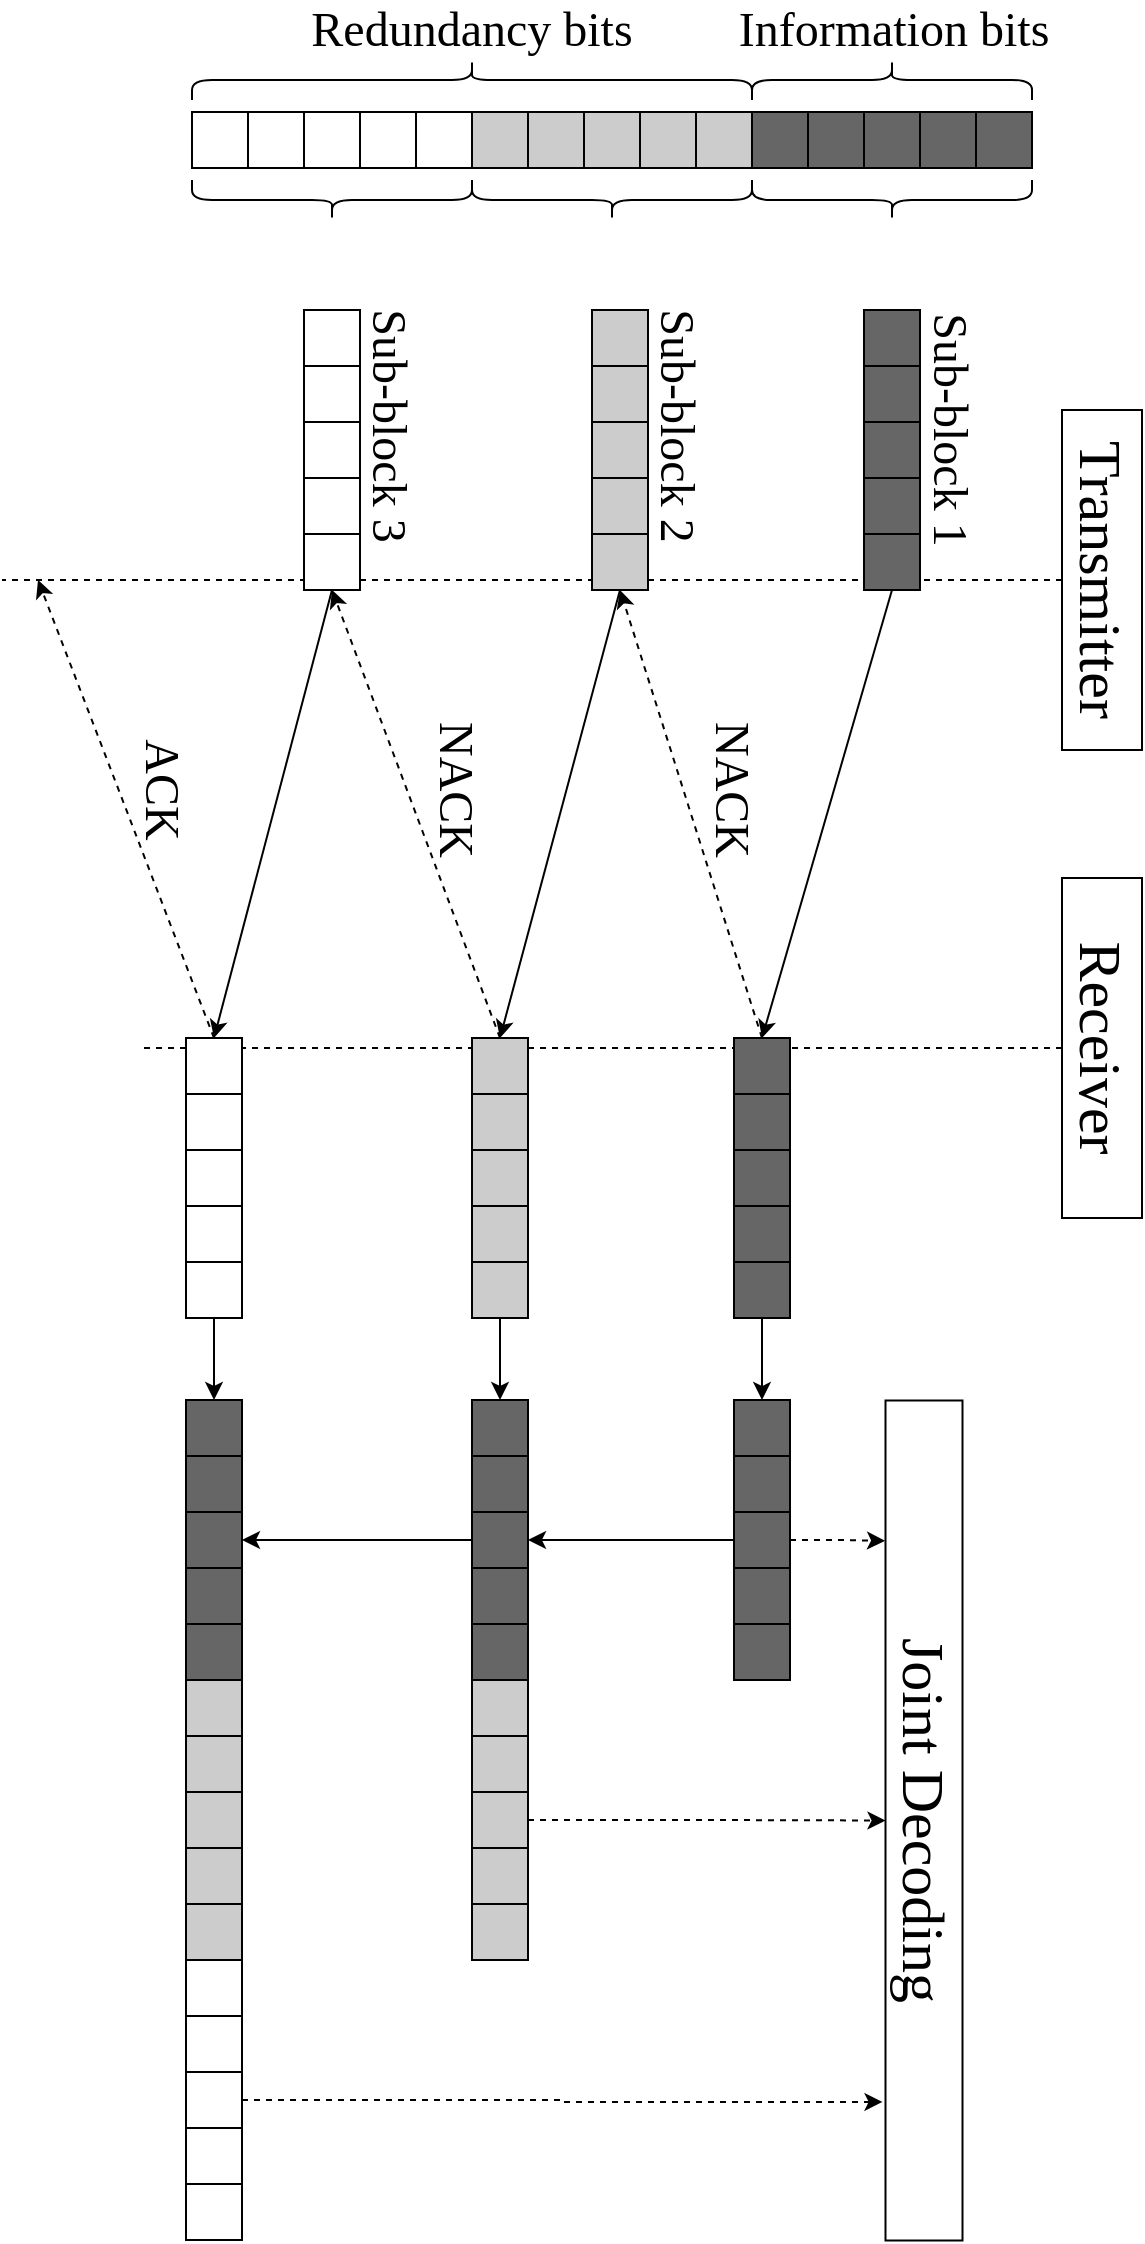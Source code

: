 <mxfile version="24.7.5">
  <diagram name="第 1 页" id="ECGQn0BFaTDFKbABgOI8">
    <mxGraphModel dx="1380" dy="906" grid="1" gridSize="10" guides="1" tooltips="1" connect="1" arrows="1" fold="1" page="1" pageScale="1" pageWidth="827" pageHeight="1169" math="0" shadow="0">
      <root>
        <mxCell id="0" />
        <mxCell id="1" parent="0" />
        <mxCell id="Mq5LxSjTSHYZFpmlBw6V-153" value="" style="group;rotation=90;" vertex="1" connectable="0" parent="1">
          <mxGeometry x="-160" y="300" width="1119.75" height="570" as="geometry" />
        </mxCell>
        <mxCell id="_Ax3SJe7UOr891yu-cr8-8" value="" style="group;fillStyle=zigzag-line;fillColor=default;container=0;rotation=90;" parent="Mq5LxSjTSHYZFpmlBw6V-153" vertex="1" connectable="0">
          <mxGeometry x="571" y="-95" width="28" height="140" as="geometry" />
        </mxCell>
        <mxCell id="_Ax3SJe7UOr891yu-cr8-27" value="" style="endArrow=classic;html=1;rounded=0;exitX=1;exitY=0.5;exitDx=0;exitDy=0;entryX=0;entryY=0.5;entryDx=0;entryDy=0;" parent="Mq5LxSjTSHYZFpmlBw6V-153" source="_Ax3SJe7UOr891yu-cr8-131" target="_Ax3SJe7UOr891yu-cr8-153" edge="1">
          <mxGeometry width="50" height="50" relative="1" as="geometry">
            <mxPoint x="720" y="30" as="sourcePoint" />
            <mxPoint x="680" y="247" as="targetPoint" />
          </mxGeometry>
        </mxCell>
        <mxCell id="_Ax3SJe7UOr891yu-cr8-32" value="&lt;font style=&quot;font-size: 30px;&quot; face=&quot;Times New Roman&quot;&gt;Transmitter&lt;/font&gt;" style="shape=umlLifeline;perimeter=lifelinePerimeter;whiteSpace=wrap;html=1;container=1;dropTarget=0;collapsible=0;recursiveResize=0;outlineConnect=0;portConstraint=eastwest;newEdgeStyle={&quot;curved&quot;:0,&quot;rounded&quot;:0};rotation=90;" parent="Mq5LxSjTSHYZFpmlBw6V-153" vertex="1">
          <mxGeometry x="475" y="-270" width="170" height="570" as="geometry" />
        </mxCell>
        <mxCell id="_Ax3SJe7UOr891yu-cr8-41" value="&lt;font style=&quot;font-size: 30px;&quot; face=&quot;Times New Roman&quot;&gt;Receiver&lt;/font&gt;" style="shape=umlLifeline;whiteSpace=wrap;html=1;container=1;dropTarget=0;collapsible=0;recursiveResize=0;outlineConnect=0;portConstraint=eastwest;newEdgeStyle={&quot;curved&quot;:0,&quot;rounded&quot;:0};points=[[0,0,0,0,5],[0,1,0,0,-5],[1,0,0,0,5],[1,1,0,0,-5]];perimeter=rectanglePerimeter;targetShapes=umlLifeline;participant=label;rotation=90;" parent="Mq5LxSjTSHYZFpmlBw6V-153" vertex="1">
          <mxGeometry x="510" y="-1" width="170" height="500" as="geometry" />
        </mxCell>
        <mxCell id="_Ax3SJe7UOr891yu-cr8-43" value="&lt;font style=&quot;font-size: 24px;&quot; face=&quot;Times New Roman&quot;&gt;Sub-block 1&lt;/font&gt;" style="text;html=1;align=center;verticalAlign=middle;whiteSpace=wrap;rounded=0;rotation=90;" parent="Mq5LxSjTSHYZFpmlBw6V-153" vertex="1">
          <mxGeometry x="679" y="-75" width="140" height="30" as="geometry" />
        </mxCell>
        <mxCell id="_Ax3SJe7UOr891yu-cr8-47" value="" style="group;rotation=90;" parent="Mq5LxSjTSHYZFpmlBw6V-153" vertex="1" connectable="0">
          <mxGeometry x="514" y="-64" width="140" height="28" as="geometry" />
        </mxCell>
        <mxCell id="_Ax3SJe7UOr891yu-cr8-9" value="" style="whiteSpace=wrap;html=1;aspect=fixed;fillStyle=cross-hatch;fillColor=#000000;rotation=90;" parent="_Ax3SJe7UOr891yu-cr8-47" vertex="1">
          <mxGeometry x="56" y="-56" width="28" height="28" as="geometry" />
        </mxCell>
        <mxCell id="_Ax3SJe7UOr891yu-cr8-10" value="" style="whiteSpace=wrap;html=1;aspect=fixed;fillStyle=cross-hatch;fillColor=#000000;rotation=90;" parent="_Ax3SJe7UOr891yu-cr8-47" vertex="1">
          <mxGeometry x="56" y="-28" width="28" height="28" as="geometry" />
        </mxCell>
        <mxCell id="_Ax3SJe7UOr891yu-cr8-11" value="" style="whiteSpace=wrap;html=1;aspect=fixed;fillStyle=cross-hatch;fillColor=#000000;rotation=90;" parent="_Ax3SJe7UOr891yu-cr8-47" vertex="1">
          <mxGeometry x="56" width="28" height="28" as="geometry" />
        </mxCell>
        <mxCell id="_Ax3SJe7UOr891yu-cr8-12" value="" style="whiteSpace=wrap;html=1;aspect=fixed;fillStyle=cross-hatch;fillColor=#000000;rotation=90;" parent="_Ax3SJe7UOr891yu-cr8-47" vertex="1">
          <mxGeometry x="56" y="28" width="28" height="28" as="geometry" />
        </mxCell>
        <mxCell id="_Ax3SJe7UOr891yu-cr8-13" value="" style="whiteSpace=wrap;html=1;aspect=fixed;fillColor=#000000;fillStyle=cross-hatch;rotation=90;" parent="_Ax3SJe7UOr891yu-cr8-47" vertex="1">
          <mxGeometry x="56" y="56" width="28" height="28" as="geometry" />
        </mxCell>
        <mxCell id="_Ax3SJe7UOr891yu-cr8-132" value="" style="group;rotation=90;fillColor=#B3B3B3;" parent="_Ax3SJe7UOr891yu-cr8-47" vertex="1" connectable="0">
          <mxGeometry width="140" height="28" as="geometry" />
        </mxCell>
        <mxCell id="_Ax3SJe7UOr891yu-cr8-133" value="" style="group;fillColor=#CCCCCC;rotation=0;" parent="_Ax3SJe7UOr891yu-cr8-132" vertex="1" connectable="0">
          <mxGeometry x="56" y="-56" width="28" height="140" as="geometry" />
        </mxCell>
        <mxCell id="_Ax3SJe7UOr891yu-cr8-134" value="" style="whiteSpace=wrap;html=1;aspect=fixed;fillStyle=cross-hatch;fillColor=none;rotation=90;" parent="_Ax3SJe7UOr891yu-cr8-133" vertex="1">
          <mxGeometry width="28" height="28" as="geometry" />
        </mxCell>
        <mxCell id="_Ax3SJe7UOr891yu-cr8-135" value="" style="whiteSpace=wrap;html=1;aspect=fixed;fillStyle=cross-hatch;fillColor=none;rotation=90;" parent="_Ax3SJe7UOr891yu-cr8-133" vertex="1">
          <mxGeometry y="28" width="28" height="28" as="geometry" />
        </mxCell>
        <mxCell id="_Ax3SJe7UOr891yu-cr8-136" value="" style="whiteSpace=wrap;html=1;aspect=fixed;fillStyle=cross-hatch;fillColor=none;rotation=90;" parent="_Ax3SJe7UOr891yu-cr8-133" vertex="1">
          <mxGeometry y="56" width="28" height="28" as="geometry" />
        </mxCell>
        <mxCell id="_Ax3SJe7UOr891yu-cr8-137" value="" style="whiteSpace=wrap;html=1;aspect=fixed;fillStyle=cross-hatch;fillColor=none;rotation=90;" parent="_Ax3SJe7UOr891yu-cr8-133" vertex="1">
          <mxGeometry y="84" width="28" height="28" as="geometry" />
        </mxCell>
        <mxCell id="_Ax3SJe7UOr891yu-cr8-138" value="" style="whiteSpace=wrap;html=1;aspect=fixed;fillColor=none;fillStyle=cross-hatch;rotation=90;" parent="_Ax3SJe7UOr891yu-cr8-133" vertex="1">
          <mxGeometry y="112" width="28" height="28" as="geometry" />
        </mxCell>
        <mxCell id="_Ax3SJe7UOr891yu-cr8-53" value="" style="group;rotation=90;" parent="Mq5LxSjTSHYZFpmlBw6V-153" vertex="1" connectable="0">
          <mxGeometry x="650" y="-64" width="140" height="28" as="geometry" />
        </mxCell>
        <mxCell id="_Ax3SJe7UOr891yu-cr8-54" value="" style="whiteSpace=wrap;html=1;aspect=fixed;fillStyle=hatch;fillColor=#000000;rotation=90;" parent="_Ax3SJe7UOr891yu-cr8-53" vertex="1">
          <mxGeometry x="56" y="-56" width="28" height="28" as="geometry" />
        </mxCell>
        <mxCell id="_Ax3SJe7UOr891yu-cr8-55" value="" style="whiteSpace=wrap;html=1;aspect=fixed;fillStyle=hatch;fillColor=#000000;rotation=90;" parent="_Ax3SJe7UOr891yu-cr8-53" vertex="1">
          <mxGeometry x="56" y="-28" width="28" height="28" as="geometry" />
        </mxCell>
        <mxCell id="_Ax3SJe7UOr891yu-cr8-56" value="" style="whiteSpace=wrap;html=1;aspect=fixed;fillStyle=hatch;fillColor=#000000;rotation=90;" parent="_Ax3SJe7UOr891yu-cr8-53" vertex="1">
          <mxGeometry x="56" width="28" height="28" as="geometry" />
        </mxCell>
        <mxCell id="_Ax3SJe7UOr891yu-cr8-57" value="" style="whiteSpace=wrap;html=1;aspect=fixed;fillStyle=hatch;fillColor=#000000;rotation=90;" parent="_Ax3SJe7UOr891yu-cr8-53" vertex="1">
          <mxGeometry x="56" y="28" width="28" height="28" as="geometry" />
        </mxCell>
        <mxCell id="_Ax3SJe7UOr891yu-cr8-58" value="" style="whiteSpace=wrap;html=1;aspect=fixed;fillColor=#000000;fillStyle=hatch;rotation=90;" parent="_Ax3SJe7UOr891yu-cr8-53" vertex="1">
          <mxGeometry x="56" y="56" width="28" height="28" as="geometry" />
        </mxCell>
        <mxCell id="_Ax3SJe7UOr891yu-cr8-126" value="" style="group;rotation=90;fillColor=#666666;" parent="_Ax3SJe7UOr891yu-cr8-53" vertex="1" connectable="0">
          <mxGeometry width="140" height="28" as="geometry" />
        </mxCell>
        <mxCell id="_Ax3SJe7UOr891yu-cr8-127" value="" style="whiteSpace=wrap;html=1;aspect=fixed;fillStyle=hatch;fillColor=none;rotation=90;autosize=0;treeFolding=0;fixDash=0;" parent="_Ax3SJe7UOr891yu-cr8-126" vertex="1">
          <mxGeometry x="56" y="-56" width="28" height="28" as="geometry" />
        </mxCell>
        <mxCell id="_Ax3SJe7UOr891yu-cr8-128" value="" style="whiteSpace=wrap;html=1;aspect=fixed;fillStyle=hatch;fillColor=none;rotation=90;" parent="_Ax3SJe7UOr891yu-cr8-126" vertex="1">
          <mxGeometry x="56" y="-28" width="28" height="28" as="geometry" />
        </mxCell>
        <mxCell id="_Ax3SJe7UOr891yu-cr8-129" value="" style="whiteSpace=wrap;html=1;aspect=fixed;fillStyle=hatch;fillColor=none;rotation=90;" parent="_Ax3SJe7UOr891yu-cr8-126" vertex="1">
          <mxGeometry x="56" width="28" height="28" as="geometry" />
        </mxCell>
        <mxCell id="_Ax3SJe7UOr891yu-cr8-130" value="" style="whiteSpace=wrap;html=1;aspect=fixed;fillStyle=hatch;fillColor=none;rotation=90;" parent="_Ax3SJe7UOr891yu-cr8-126" vertex="1">
          <mxGeometry x="56" y="28" width="28" height="28" as="geometry" />
        </mxCell>
        <mxCell id="_Ax3SJe7UOr891yu-cr8-131" value="" style="whiteSpace=wrap;html=1;aspect=fixed;fillColor=none;fillStyle=hatch;rotation=90;" parent="_Ax3SJe7UOr891yu-cr8-126" vertex="1">
          <mxGeometry x="56" y="56" width="28" height="28" as="geometry" />
        </mxCell>
        <mxCell id="_Ax3SJe7UOr891yu-cr8-59" value="" style="group;rotation=90;" parent="Mq5LxSjTSHYZFpmlBw6V-153" vertex="1" connectable="0">
          <mxGeometry x="585" y="300" width="140" height="28" as="geometry" />
        </mxCell>
        <mxCell id="_Ax3SJe7UOr891yu-cr8-60" value="" style="whiteSpace=wrap;html=1;aspect=fixed;fillStyle=hatch;fillColor=#000000;rounded=0;shadow=0;glass=0;rotation=90;" parent="_Ax3SJe7UOr891yu-cr8-59" vertex="1">
          <mxGeometry x="56" y="-56" width="28" height="28" as="geometry" />
        </mxCell>
        <mxCell id="_Ax3SJe7UOr891yu-cr8-61" value="" style="whiteSpace=wrap;html=1;aspect=fixed;fillStyle=hatch;fillColor=#000000;rotation=90;" parent="_Ax3SJe7UOr891yu-cr8-59" vertex="1">
          <mxGeometry x="56" y="-28" width="28" height="28" as="geometry" />
        </mxCell>
        <mxCell id="_Ax3SJe7UOr891yu-cr8-62" value="" style="whiteSpace=wrap;html=1;aspect=fixed;fillStyle=hatch;fillColor=#000000;rotation=90;" parent="_Ax3SJe7UOr891yu-cr8-59" vertex="1">
          <mxGeometry x="56" width="28" height="28" as="geometry" />
        </mxCell>
        <mxCell id="_Ax3SJe7UOr891yu-cr8-63" value="" style="whiteSpace=wrap;html=1;aspect=fixed;fillStyle=hatch;fillColor=#000000;rotation=90;" parent="_Ax3SJe7UOr891yu-cr8-59" vertex="1">
          <mxGeometry x="56" y="28" width="28" height="28" as="geometry" />
        </mxCell>
        <mxCell id="_Ax3SJe7UOr891yu-cr8-64" value="" style="whiteSpace=wrap;html=1;aspect=fixed;fillColor=#000000;fillStyle=hatch;rotation=90;" parent="_Ax3SJe7UOr891yu-cr8-59" vertex="1">
          <mxGeometry x="56" y="56" width="28" height="28" as="geometry" />
        </mxCell>
        <mxCell id="_Ax3SJe7UOr891yu-cr8-146" value="" style="group;rotation=90;" parent="_Ax3SJe7UOr891yu-cr8-59" vertex="1" connectable="0">
          <mxGeometry width="140" height="28" as="geometry" />
        </mxCell>
        <mxCell id="_Ax3SJe7UOr891yu-cr8-147" value="" style="whiteSpace=wrap;html=1;aspect=fixed;fillStyle=hatch;fillColor=#000000;rotation=90;" parent="_Ax3SJe7UOr891yu-cr8-146" vertex="1">
          <mxGeometry x="56" y="-56" width="28" height="28" as="geometry" />
        </mxCell>
        <mxCell id="_Ax3SJe7UOr891yu-cr8-148" value="" style="whiteSpace=wrap;html=1;aspect=fixed;fillStyle=hatch;fillColor=#000000;rotation=90;" parent="_Ax3SJe7UOr891yu-cr8-146" vertex="1">
          <mxGeometry x="56" y="-28" width="28" height="28" as="geometry" />
        </mxCell>
        <mxCell id="_Ax3SJe7UOr891yu-cr8-149" value="" style="whiteSpace=wrap;html=1;aspect=fixed;fillStyle=hatch;fillColor=#000000;rotation=90;" parent="_Ax3SJe7UOr891yu-cr8-146" vertex="1">
          <mxGeometry x="56" width="28" height="28" as="geometry" />
        </mxCell>
        <mxCell id="_Ax3SJe7UOr891yu-cr8-150" value="" style="whiteSpace=wrap;html=1;aspect=fixed;fillStyle=hatch;fillColor=#000000;rotation=90;" parent="_Ax3SJe7UOr891yu-cr8-146" vertex="1">
          <mxGeometry x="56" y="28" width="28" height="28" as="geometry" />
        </mxCell>
        <mxCell id="_Ax3SJe7UOr891yu-cr8-151" value="" style="whiteSpace=wrap;html=1;aspect=fixed;fillColor=#000000;fillStyle=hatch;rotation=90;" parent="_Ax3SJe7UOr891yu-cr8-146" vertex="1">
          <mxGeometry x="56" y="56" width="28" height="28" as="geometry" />
        </mxCell>
        <mxCell id="_Ax3SJe7UOr891yu-cr8-152" value="" style="group;rotation=90;fillColor=#666666;" parent="_Ax3SJe7UOr891yu-cr8-146" vertex="1" connectable="0">
          <mxGeometry width="140" height="28" as="geometry" />
        </mxCell>
        <mxCell id="_Ax3SJe7UOr891yu-cr8-153" value="" style="whiteSpace=wrap;html=1;aspect=fixed;fillStyle=hatch;fillColor=none;rotation=90;autosize=0;treeFolding=0;fixDash=0;" parent="_Ax3SJe7UOr891yu-cr8-152" vertex="1">
          <mxGeometry x="56" y="-56" width="28" height="28" as="geometry" />
        </mxCell>
        <mxCell id="_Ax3SJe7UOr891yu-cr8-154" value="" style="whiteSpace=wrap;html=1;aspect=fixed;fillStyle=hatch;fillColor=none;rotation=90;" parent="_Ax3SJe7UOr891yu-cr8-152" vertex="1">
          <mxGeometry x="56" y="-28" width="28" height="28" as="geometry" />
        </mxCell>
        <mxCell id="_Ax3SJe7UOr891yu-cr8-155" value="" style="whiteSpace=wrap;html=1;aspect=fixed;fillStyle=hatch;fillColor=none;rotation=90;" parent="_Ax3SJe7UOr891yu-cr8-152" vertex="1">
          <mxGeometry x="56" width="28" height="28" as="geometry" />
        </mxCell>
        <mxCell id="_Ax3SJe7UOr891yu-cr8-156" value="" style="whiteSpace=wrap;html=1;aspect=fixed;fillStyle=hatch;fillColor=none;rotation=90;" parent="_Ax3SJe7UOr891yu-cr8-152" vertex="1">
          <mxGeometry x="56" y="28" width="28" height="28" as="geometry" />
        </mxCell>
        <mxCell id="_Ax3SJe7UOr891yu-cr8-157" value="" style="whiteSpace=wrap;html=1;aspect=fixed;fillColor=none;fillStyle=hatch;rotation=90;" parent="_Ax3SJe7UOr891yu-cr8-152" vertex="1">
          <mxGeometry x="56" y="56" width="28" height="28" as="geometry" />
        </mxCell>
        <mxCell id="_Ax3SJe7UOr891yu-cr8-65" value="" style="group;rotation=90;" parent="Mq5LxSjTSHYZFpmlBw6V-153" vertex="1" connectable="0">
          <mxGeometry x="454" y="621" width="140" height="28" as="geometry" />
        </mxCell>
        <mxCell id="_Ax3SJe7UOr891yu-cr8-66" value="" style="whiteSpace=wrap;html=1;aspect=fixed;fillStyle=cross-hatch;fillColor=#000000;rotation=90;" parent="_Ax3SJe7UOr891yu-cr8-65" vertex="1">
          <mxGeometry x="56" y="-56" width="28" height="28" as="geometry" />
        </mxCell>
        <mxCell id="_Ax3SJe7UOr891yu-cr8-67" value="" style="whiteSpace=wrap;html=1;aspect=fixed;fillStyle=cross-hatch;fillColor=#000000;rotation=90;" parent="_Ax3SJe7UOr891yu-cr8-65" vertex="1">
          <mxGeometry x="56" y="-28" width="28" height="28" as="geometry" />
        </mxCell>
        <mxCell id="_Ax3SJe7UOr891yu-cr8-68" value="" style="whiteSpace=wrap;html=1;aspect=fixed;fillStyle=cross-hatch;fillColor=#000000;rotation=90;" parent="_Ax3SJe7UOr891yu-cr8-65" vertex="1">
          <mxGeometry x="56" width="28" height="28" as="geometry" />
        </mxCell>
        <mxCell id="_Ax3SJe7UOr891yu-cr8-69" value="" style="whiteSpace=wrap;html=1;aspect=fixed;fillStyle=cross-hatch;fillColor=#000000;rotation=90;" parent="_Ax3SJe7UOr891yu-cr8-65" vertex="1">
          <mxGeometry x="56" y="28" width="28" height="28" as="geometry" />
        </mxCell>
        <mxCell id="_Ax3SJe7UOr891yu-cr8-70" value="" style="whiteSpace=wrap;html=1;aspect=fixed;fillColor=#000000;fillStyle=cross-hatch;rotation=90;" parent="_Ax3SJe7UOr891yu-cr8-65" vertex="1">
          <mxGeometry x="56" y="56" width="28" height="28" as="geometry" />
        </mxCell>
        <mxCell id="_Ax3SJe7UOr891yu-cr8-158" value="" style="group;rotation=90;" parent="_Ax3SJe7UOr891yu-cr8-65" vertex="1" connectable="0">
          <mxGeometry width="140" height="28" as="geometry" />
        </mxCell>
        <mxCell id="_Ax3SJe7UOr891yu-cr8-159" value="" style="whiteSpace=wrap;html=1;aspect=fixed;fillStyle=cross-hatch;fillColor=#000000;rotation=90;" parent="_Ax3SJe7UOr891yu-cr8-158" vertex="1">
          <mxGeometry x="56" y="-56" width="28" height="28" as="geometry" />
        </mxCell>
        <mxCell id="_Ax3SJe7UOr891yu-cr8-160" value="" style="whiteSpace=wrap;html=1;aspect=fixed;fillStyle=cross-hatch;fillColor=#000000;rotation=90;" parent="_Ax3SJe7UOr891yu-cr8-158" vertex="1">
          <mxGeometry x="56" y="-28" width="28" height="28" as="geometry" />
        </mxCell>
        <mxCell id="_Ax3SJe7UOr891yu-cr8-161" value="" style="whiteSpace=wrap;html=1;aspect=fixed;fillStyle=cross-hatch;fillColor=#000000;rotation=90;" parent="_Ax3SJe7UOr891yu-cr8-158" vertex="1">
          <mxGeometry x="56" width="28" height="28" as="geometry" />
        </mxCell>
        <mxCell id="_Ax3SJe7UOr891yu-cr8-162" value="" style="whiteSpace=wrap;html=1;aspect=fixed;fillStyle=cross-hatch;fillColor=#000000;rotation=90;" parent="_Ax3SJe7UOr891yu-cr8-158" vertex="1">
          <mxGeometry x="56" y="28" width="28" height="28" as="geometry" />
        </mxCell>
        <mxCell id="_Ax3SJe7UOr891yu-cr8-163" value="" style="whiteSpace=wrap;html=1;aspect=fixed;fillColor=#000000;fillStyle=cross-hatch;rotation=90;" parent="_Ax3SJe7UOr891yu-cr8-158" vertex="1">
          <mxGeometry x="56" y="56" width="28" height="28" as="geometry" />
        </mxCell>
        <mxCell id="_Ax3SJe7UOr891yu-cr8-164" value="" style="group;rotation=90;fillColor=#B3B3B3;" parent="_Ax3SJe7UOr891yu-cr8-158" vertex="1" connectable="0">
          <mxGeometry width="140" height="28" as="geometry" />
        </mxCell>
        <mxCell id="_Ax3SJe7UOr891yu-cr8-165" value="" style="group;fillColor=#CCCCCC;rotation=0;" parent="_Ax3SJe7UOr891yu-cr8-164" vertex="1" connectable="0">
          <mxGeometry x="56" y="-56" width="28" height="140" as="geometry" />
        </mxCell>
        <mxCell id="_Ax3SJe7UOr891yu-cr8-166" value="" style="whiteSpace=wrap;html=1;aspect=fixed;fillStyle=cross-hatch;fillColor=none;rotation=90;" parent="_Ax3SJe7UOr891yu-cr8-165" vertex="1">
          <mxGeometry width="28" height="28" as="geometry" />
        </mxCell>
        <mxCell id="_Ax3SJe7UOr891yu-cr8-167" value="" style="whiteSpace=wrap;html=1;aspect=fixed;fillStyle=cross-hatch;fillColor=none;rotation=90;" parent="_Ax3SJe7UOr891yu-cr8-165" vertex="1">
          <mxGeometry y="28" width="28" height="28" as="geometry" />
        </mxCell>
        <mxCell id="_Ax3SJe7UOr891yu-cr8-168" value="" style="whiteSpace=wrap;html=1;aspect=fixed;fillStyle=cross-hatch;fillColor=none;rotation=90;" parent="_Ax3SJe7UOr891yu-cr8-165" vertex="1">
          <mxGeometry y="56" width="28" height="28" as="geometry" />
        </mxCell>
        <mxCell id="_Ax3SJe7UOr891yu-cr8-169" value="" style="whiteSpace=wrap;html=1;aspect=fixed;fillStyle=cross-hatch;fillColor=none;rotation=90;" parent="_Ax3SJe7UOr891yu-cr8-165" vertex="1">
          <mxGeometry y="84" width="28" height="28" as="geometry" />
        </mxCell>
        <mxCell id="_Ax3SJe7UOr891yu-cr8-170" value="" style="whiteSpace=wrap;html=1;aspect=fixed;fillColor=none;fillStyle=cross-hatch;rotation=90;" parent="_Ax3SJe7UOr891yu-cr8-165" vertex="1">
          <mxGeometry y="112" width="28" height="28" as="geometry" />
        </mxCell>
        <mxCell id="_Ax3SJe7UOr891yu-cr8-73" value="&lt;font style=&quot;font-size: 24px;&quot; face=&quot;Times New Roman&quot;&gt;Sub-block 2&lt;/font&gt;" style="text;html=1;align=center;verticalAlign=middle;whiteSpace=wrap;rounded=0;rotation=90;" parent="Mq5LxSjTSHYZFpmlBw6V-153" vertex="1">
          <mxGeometry x="540" y="-77" width="145" height="30" as="geometry" />
        </mxCell>
        <mxCell id="_Ax3SJe7UOr891yu-cr8-75" value="" style="endArrow=classic;html=1;rounded=0;entryX=0;entryY=0.5;entryDx=0;entryDy=0;exitX=1;exitY=0.5;exitDx=0;exitDy=0;" parent="Mq5LxSjTSHYZFpmlBw6V-153" source="_Ax3SJe7UOr891yu-cr8-138" edge="1">
          <mxGeometry width="50" height="50" relative="1" as="geometry">
            <mxPoint x="560" y="-81" as="sourcePoint" />
            <mxPoint x="524" y="244" as="targetPoint" />
          </mxGeometry>
        </mxCell>
        <mxCell id="_Ax3SJe7UOr891yu-cr8-85" value="&lt;font style=&quot;font-size: 24px;&quot; face=&quot;Times New Roman&quot;&gt;NACK&lt;/font&gt;" style="text;html=1;align=center;verticalAlign=middle;whiteSpace=wrap;rounded=0;rotation=90;" parent="Mq5LxSjTSHYZFpmlBw6V-153" vertex="1">
          <mxGeometry x="600" y="105" width="80" height="30" as="geometry" />
        </mxCell>
        <mxCell id="_Ax3SJe7UOr891yu-cr8-91" value="&lt;font style=&quot;font-size: 24px;&quot; face=&quot;Times New Roman&quot;&gt;ACK&lt;/font&gt;" style="text;html=1;align=center;verticalAlign=middle;whiteSpace=wrap;rounded=0;rotation=90;" parent="Mq5LxSjTSHYZFpmlBw6V-153" vertex="1">
          <mxGeometry x="315" y="105" width="80" height="30" as="geometry" />
        </mxCell>
        <mxCell id="_Ax3SJe7UOr891yu-cr8-114" value="" style="shape=curlyBracket;whiteSpace=wrap;html=1;rounded=1;flipH=1;labelPosition=right;verticalLabelPosition=middle;align=left;verticalAlign=middle;rotation=90;" parent="Mq5LxSjTSHYZFpmlBw6V-153" vertex="1">
          <mxGeometry x="710" y="-245" width="20" height="140" as="geometry" />
        </mxCell>
        <mxCell id="_Ax3SJe7UOr891yu-cr8-116" value="" style="shape=curlyBracket;whiteSpace=wrap;html=1;rounded=1;flipH=1;labelPosition=right;verticalLabelPosition=middle;align=left;verticalAlign=middle;rotation=90;" parent="Mq5LxSjTSHYZFpmlBw6V-153" vertex="1">
          <mxGeometry x="570" y="-245" width="20" height="140" as="geometry" />
        </mxCell>
        <mxCell id="_Ax3SJe7UOr891yu-cr8-118" value="" style="shape=curlyBracket;whiteSpace=wrap;html=1;rounded=1;flipH=1;labelPosition=right;verticalLabelPosition=middle;align=left;verticalAlign=middle;rotation=90;" parent="Mq5LxSjTSHYZFpmlBw6V-153" vertex="1">
          <mxGeometry x="430" y="-245" width="20" height="140" as="geometry" />
        </mxCell>
        <mxCell id="_Ax3SJe7UOr891yu-cr8-121" value="&lt;font style=&quot;font-size: 24px;&quot; face=&quot;Times New Roman&quot;&gt;Redundancy bits&lt;/font&gt;" style="text;html=1;align=center;verticalAlign=middle;whiteSpace=wrap;rounded=0;rotation=0;" parent="Mq5LxSjTSHYZFpmlBw6V-153" vertex="1">
          <mxGeometry x="415" y="-275" width="190" height="30" as="geometry" />
        </mxCell>
        <mxCell id="_Ax3SJe7UOr891yu-cr8-122" value="&lt;font style=&quot;font-size: 24px;&quot; face=&quot;Times New Roman&quot;&gt;Sub-block 3&lt;/font&gt;" style="text;html=1;align=center;verticalAlign=middle;whiteSpace=wrap;rounded=0;rotation=90;" parent="Mq5LxSjTSHYZFpmlBw6V-153" vertex="1">
          <mxGeometry x="396" y="-77" width="145" height="30" as="geometry" />
        </mxCell>
        <mxCell id="_Ax3SJe7UOr891yu-cr8-95" value="" style="group;rotation=180;fillColor=#666666;" parent="Mq5LxSjTSHYZFpmlBw6V-153" vertex="1" connectable="0">
          <mxGeometry x="650" y="-219" width="140" height="28" as="geometry" />
        </mxCell>
        <mxCell id="_Ax3SJe7UOr891yu-cr8-96" value="" style="whiteSpace=wrap;html=1;aspect=fixed;fillStyle=hatch;fillColor=none;rotation=180;autosize=0;treeFolding=0;fixDash=0;" parent="_Ax3SJe7UOr891yu-cr8-95" vertex="1">
          <mxGeometry x="112" width="28" height="28" as="geometry" />
        </mxCell>
        <mxCell id="_Ax3SJe7UOr891yu-cr8-97" value="" style="whiteSpace=wrap;html=1;aspect=fixed;fillStyle=hatch;fillColor=none;rotation=180;" parent="_Ax3SJe7UOr891yu-cr8-95" vertex="1">
          <mxGeometry x="84" width="28" height="28" as="geometry" />
        </mxCell>
        <mxCell id="_Ax3SJe7UOr891yu-cr8-98" value="" style="whiteSpace=wrap;html=1;aspect=fixed;fillStyle=hatch;fillColor=none;rotation=180;" parent="_Ax3SJe7UOr891yu-cr8-95" vertex="1">
          <mxGeometry x="56" width="28" height="28" as="geometry" />
        </mxCell>
        <mxCell id="_Ax3SJe7UOr891yu-cr8-99" value="" style="whiteSpace=wrap;html=1;aspect=fixed;fillStyle=hatch;fillColor=none;rotation=180;" parent="_Ax3SJe7UOr891yu-cr8-95" vertex="1">
          <mxGeometry x="28" width="28" height="28" as="geometry" />
        </mxCell>
        <mxCell id="_Ax3SJe7UOr891yu-cr8-100" value="" style="whiteSpace=wrap;html=1;aspect=fixed;fillColor=none;fillStyle=hatch;rotation=180;" parent="_Ax3SJe7UOr891yu-cr8-95" vertex="1">
          <mxGeometry width="28" height="28" as="geometry" />
        </mxCell>
        <mxCell id="_Ax3SJe7UOr891yu-cr8-101" value="" style="group;rotation=180;fillColor=#B3B3B3;" parent="Mq5LxSjTSHYZFpmlBw6V-153" vertex="1" connectable="0">
          <mxGeometry x="510" y="-219" width="140" height="28" as="geometry" />
        </mxCell>
        <mxCell id="_Ax3SJe7UOr891yu-cr8-125" value="" style="group;fillColor=#CCCCCC;rotation=90;" parent="_Ax3SJe7UOr891yu-cr8-101" vertex="1" connectable="0">
          <mxGeometry x="56" y="-56" width="28" height="140" as="geometry" />
        </mxCell>
        <mxCell id="_Ax3SJe7UOr891yu-cr8-102" value="" style="whiteSpace=wrap;html=1;aspect=fixed;fillStyle=cross-hatch;fillColor=none;rotation=180;" parent="_Ax3SJe7UOr891yu-cr8-125" vertex="1">
          <mxGeometry x="56" y="56" width="28" height="28" as="geometry" />
        </mxCell>
        <mxCell id="_Ax3SJe7UOr891yu-cr8-103" value="" style="whiteSpace=wrap;html=1;aspect=fixed;fillStyle=cross-hatch;fillColor=none;rotation=180;" parent="_Ax3SJe7UOr891yu-cr8-125" vertex="1">
          <mxGeometry x="28" y="56" width="28" height="28" as="geometry" />
        </mxCell>
        <mxCell id="_Ax3SJe7UOr891yu-cr8-104" value="" style="whiteSpace=wrap;html=1;aspect=fixed;fillStyle=cross-hatch;fillColor=none;rotation=180;" parent="_Ax3SJe7UOr891yu-cr8-125" vertex="1">
          <mxGeometry y="56" width="28" height="28" as="geometry" />
        </mxCell>
        <mxCell id="_Ax3SJe7UOr891yu-cr8-105" value="" style="whiteSpace=wrap;html=1;aspect=fixed;fillStyle=cross-hatch;fillColor=none;rotation=180;" parent="_Ax3SJe7UOr891yu-cr8-125" vertex="1">
          <mxGeometry x="-28" y="56" width="28" height="28" as="geometry" />
        </mxCell>
        <mxCell id="_Ax3SJe7UOr891yu-cr8-106" value="" style="whiteSpace=wrap;html=1;aspect=fixed;fillColor=none;fillStyle=cross-hatch;rotation=180;" parent="_Ax3SJe7UOr891yu-cr8-125" vertex="1">
          <mxGeometry x="-56" y="56" width="28" height="28" as="geometry" />
        </mxCell>
        <mxCell id="_Ax3SJe7UOr891yu-cr8-107" value="" style="group;rotation=180;" parent="Mq5LxSjTSHYZFpmlBw6V-153" vertex="1" connectable="0">
          <mxGeometry x="370" y="-219" width="140" height="28" as="geometry" />
        </mxCell>
        <mxCell id="_Ax3SJe7UOr891yu-cr8-108" value="" style="whiteSpace=wrap;html=1;aspect=fixed;fillStyle=dashed;fillColor=none;rotation=180;" parent="_Ax3SJe7UOr891yu-cr8-107" vertex="1">
          <mxGeometry x="112" width="28" height="28" as="geometry" />
        </mxCell>
        <mxCell id="_Ax3SJe7UOr891yu-cr8-109" value="" style="whiteSpace=wrap;html=1;aspect=fixed;fillStyle=dashed;fillColor=none;rotation=180;" parent="_Ax3SJe7UOr891yu-cr8-107" vertex="1">
          <mxGeometry x="84" width="28" height="28" as="geometry" />
        </mxCell>
        <mxCell id="_Ax3SJe7UOr891yu-cr8-110" value="" style="whiteSpace=wrap;html=1;aspect=fixed;fillStyle=dashed;fillColor=none;rotation=180;" parent="_Ax3SJe7UOr891yu-cr8-107" vertex="1">
          <mxGeometry x="56" width="28" height="28" as="geometry" />
        </mxCell>
        <mxCell id="_Ax3SJe7UOr891yu-cr8-111" value="" style="whiteSpace=wrap;html=1;aspect=fixed;fillStyle=dashed;fillColor=none;rotation=180;" parent="_Ax3SJe7UOr891yu-cr8-107" vertex="1">
          <mxGeometry x="28" width="28" height="28" as="geometry" />
        </mxCell>
        <mxCell id="_Ax3SJe7UOr891yu-cr8-112" value="" style="whiteSpace=wrap;html=1;aspect=fixed;fillColor=none;fillStyle=dashed;rotation=180;" parent="_Ax3SJe7UOr891yu-cr8-107" vertex="1">
          <mxGeometry width="28" height="28" as="geometry" />
        </mxCell>
        <mxCell id="_Ax3SJe7UOr891yu-cr8-139" value="" style="group;rotation=90;fillColor=default;" parent="Mq5LxSjTSHYZFpmlBw6V-153" vertex="1" connectable="0">
          <mxGeometry x="370" y="-64" width="140" height="28" as="geometry" />
        </mxCell>
        <mxCell id="_Ax3SJe7UOr891yu-cr8-140" value="" style="whiteSpace=wrap;html=1;aspect=fixed;fillStyle=dashed;fillColor=none;rotation=90;" parent="_Ax3SJe7UOr891yu-cr8-139" vertex="1">
          <mxGeometry x="56" y="-56" width="28" height="28" as="geometry" />
        </mxCell>
        <mxCell id="_Ax3SJe7UOr891yu-cr8-141" value="" style="whiteSpace=wrap;html=1;aspect=fixed;fillStyle=dashed;fillColor=none;rotation=90;" parent="_Ax3SJe7UOr891yu-cr8-139" vertex="1">
          <mxGeometry x="56" y="-28" width="28" height="28" as="geometry" />
        </mxCell>
        <mxCell id="_Ax3SJe7UOr891yu-cr8-142" value="" style="whiteSpace=wrap;html=1;aspect=fixed;fillStyle=dashed;fillColor=default;rotation=90;" parent="_Ax3SJe7UOr891yu-cr8-139" vertex="1">
          <mxGeometry x="56" width="28" height="28" as="geometry" />
        </mxCell>
        <mxCell id="_Ax3SJe7UOr891yu-cr8-143" value="" style="whiteSpace=wrap;html=1;aspect=fixed;fillStyle=dashed;fillColor=none;rotation=90;" parent="_Ax3SJe7UOr891yu-cr8-139" vertex="1">
          <mxGeometry x="56" y="28" width="28" height="28" as="geometry" />
        </mxCell>
        <mxCell id="_Ax3SJe7UOr891yu-cr8-144" value="" style="whiteSpace=wrap;html=1;aspect=fixed;fillColor=none;fillStyle=dashed;rotation=90;" parent="_Ax3SJe7UOr891yu-cr8-139" vertex="1">
          <mxGeometry x="56" y="56" width="28" height="28" as="geometry" />
        </mxCell>
        <mxCell id="Mq5LxSjTSHYZFpmlBw6V-2" style="rounded=0;orthogonalLoop=1;jettySize=auto;html=1;exitX=0;exitY=0.5;exitDx=0;exitDy=0;entryX=1;entryY=0.5;entryDx=0;entryDy=0;dashed=1;" edge="1" parent="Mq5LxSjTSHYZFpmlBw6V-153" source="_Ax3SJe7UOr891yu-cr8-153" target="_Ax3SJe7UOr891yu-cr8-138">
          <mxGeometry relative="1" as="geometry" />
        </mxCell>
        <mxCell id="Mq5LxSjTSHYZFpmlBw6V-4" value="" style="shape=curlyBracket;whiteSpace=wrap;html=1;rounded=1;flipH=1;labelPosition=right;verticalLabelPosition=middle;align=left;verticalAlign=middle;rotation=-90;" vertex="1" parent="Mq5LxSjTSHYZFpmlBw6V-153">
          <mxGeometry x="500" y="-375" width="20" height="280" as="geometry" />
        </mxCell>
        <mxCell id="Mq5LxSjTSHYZFpmlBw6V-6" value="" style="shape=curlyBracket;whiteSpace=wrap;html=1;rounded=1;flipH=1;labelPosition=right;verticalLabelPosition=middle;align=left;verticalAlign=middle;rotation=-90;" vertex="1" parent="Mq5LxSjTSHYZFpmlBw6V-153">
          <mxGeometry x="710" y="-305" width="20" height="140" as="geometry" />
        </mxCell>
        <mxCell id="Mq5LxSjTSHYZFpmlBw6V-8" value="&lt;font style=&quot;font-size: 24px;&quot; face=&quot;Times New Roman&quot;&gt;Information bits&lt;/font&gt;" style="text;html=1;align=center;verticalAlign=middle;whiteSpace=wrap;rounded=0;rotation=0;" vertex="1" parent="Mq5LxSjTSHYZFpmlBw6V-153">
          <mxGeometry x="626" y="-275" width="190" height="30" as="geometry" />
        </mxCell>
        <mxCell id="Mq5LxSjTSHYZFpmlBw6V-9" style="rounded=0;orthogonalLoop=1;jettySize=auto;html=1;exitX=0;exitY=0.5;exitDx=0;exitDy=0;entryX=1;entryY=0.5;entryDx=0;entryDy=0;dashed=1;" edge="1" parent="Mq5LxSjTSHYZFpmlBw6V-153" target="_Ax3SJe7UOr891yu-cr8-144">
          <mxGeometry relative="1" as="geometry">
            <mxPoint x="524" y="244" as="sourcePoint" />
          </mxGeometry>
        </mxCell>
        <mxCell id="Mq5LxSjTSHYZFpmlBw6V-10" value="" style="group;fillColor=#000000;fillStyle=hatch;rotation=90;" vertex="1" connectable="0" parent="Mq5LxSjTSHYZFpmlBw6V-153">
          <mxGeometry x="311" y="481" width="140" height="28" as="geometry" />
        </mxCell>
        <mxCell id="Mq5LxSjTSHYZFpmlBw6V-11" value="" style="whiteSpace=wrap;html=1;aspect=fixed;fillStyle=hatch;fillColor=none;rotation=90;" vertex="1" parent="Mq5LxSjTSHYZFpmlBw6V-10">
          <mxGeometry x="56" y="-56" width="28" height="28" as="geometry" />
        </mxCell>
        <mxCell id="Mq5LxSjTSHYZFpmlBw6V-12" value="" style="whiteSpace=wrap;html=1;aspect=fixed;fillStyle=hatch;fillColor=none;rotation=90;" vertex="1" parent="Mq5LxSjTSHYZFpmlBw6V-10">
          <mxGeometry x="56" y="-28" width="28" height="28" as="geometry" />
        </mxCell>
        <mxCell id="Mq5LxSjTSHYZFpmlBw6V-13" value="" style="whiteSpace=wrap;html=1;aspect=fixed;fillStyle=hatch;fillColor=none;rotation=90;" vertex="1" parent="Mq5LxSjTSHYZFpmlBw6V-10">
          <mxGeometry x="56" width="28" height="28" as="geometry" />
        </mxCell>
        <mxCell id="Mq5LxSjTSHYZFpmlBw6V-14" value="" style="whiteSpace=wrap;html=1;aspect=fixed;fillStyle=hatch;fillColor=none;rotation=90;" vertex="1" parent="Mq5LxSjTSHYZFpmlBw6V-10">
          <mxGeometry x="56" y="28" width="28" height="28" as="geometry" />
        </mxCell>
        <mxCell id="Mq5LxSjTSHYZFpmlBw6V-15" value="" style="whiteSpace=wrap;html=1;aspect=fixed;fillColor=none;fillStyle=hatch;rotation=90;" vertex="1" parent="Mq5LxSjTSHYZFpmlBw6V-10">
          <mxGeometry x="56" y="56" width="28" height="28" as="geometry" />
        </mxCell>
        <mxCell id="Mq5LxSjTSHYZFpmlBw6V-16" value="" style="group;rotation=90;" vertex="1" connectable="0" parent="Mq5LxSjTSHYZFpmlBw6V-10">
          <mxGeometry width="140" height="28" as="geometry" />
        </mxCell>
        <mxCell id="Mq5LxSjTSHYZFpmlBw6V-17" value="" style="whiteSpace=wrap;html=1;aspect=fixed;fillStyle=hatch;fillColor=#000000;rounded=0;shadow=0;glass=0;rotation=90;" vertex="1" parent="Mq5LxSjTSHYZFpmlBw6V-16">
          <mxGeometry x="56" y="-56" width="28" height="28" as="geometry" />
        </mxCell>
        <mxCell id="Mq5LxSjTSHYZFpmlBw6V-18" value="" style="whiteSpace=wrap;html=1;aspect=fixed;fillStyle=hatch;fillColor=#000000;rotation=90;" vertex="1" parent="Mq5LxSjTSHYZFpmlBw6V-16">
          <mxGeometry x="56" y="-28" width="28" height="28" as="geometry" />
        </mxCell>
        <mxCell id="Mq5LxSjTSHYZFpmlBw6V-19" value="" style="whiteSpace=wrap;html=1;aspect=fixed;fillStyle=hatch;fillColor=#000000;rotation=90;" vertex="1" parent="Mq5LxSjTSHYZFpmlBw6V-16">
          <mxGeometry x="56" width="28" height="28" as="geometry" />
        </mxCell>
        <mxCell id="Mq5LxSjTSHYZFpmlBw6V-20" value="" style="whiteSpace=wrap;html=1;aspect=fixed;fillStyle=hatch;fillColor=#000000;rotation=90;" vertex="1" parent="Mq5LxSjTSHYZFpmlBw6V-16">
          <mxGeometry x="56" y="28" width="28" height="28" as="geometry" />
        </mxCell>
        <mxCell id="Mq5LxSjTSHYZFpmlBw6V-21" value="" style="whiteSpace=wrap;html=1;aspect=fixed;fillColor=#000000;fillStyle=hatch;rotation=90;" vertex="1" parent="Mq5LxSjTSHYZFpmlBw6V-16">
          <mxGeometry x="56" y="56" width="28" height="28" as="geometry" />
        </mxCell>
        <mxCell id="Mq5LxSjTSHYZFpmlBw6V-22" value="" style="group;rotation=90;" vertex="1" connectable="0" parent="Mq5LxSjTSHYZFpmlBw6V-16">
          <mxGeometry width="140" height="28" as="geometry" />
        </mxCell>
        <mxCell id="Mq5LxSjTSHYZFpmlBw6V-23" value="" style="whiteSpace=wrap;html=1;aspect=fixed;fillStyle=hatch;fillColor=#000000;rotation=90;" vertex="1" parent="Mq5LxSjTSHYZFpmlBw6V-22">
          <mxGeometry x="56" y="-56" width="28" height="28" as="geometry" />
        </mxCell>
        <mxCell id="Mq5LxSjTSHYZFpmlBw6V-24" value="" style="whiteSpace=wrap;html=1;aspect=fixed;fillStyle=hatch;fillColor=#000000;rotation=90;" vertex="1" parent="Mq5LxSjTSHYZFpmlBw6V-22">
          <mxGeometry x="56" y="-28" width="28" height="28" as="geometry" />
        </mxCell>
        <mxCell id="Mq5LxSjTSHYZFpmlBw6V-25" value="" style="whiteSpace=wrap;html=1;aspect=fixed;fillStyle=hatch;fillColor=#000000;rotation=90;" vertex="1" parent="Mq5LxSjTSHYZFpmlBw6V-22">
          <mxGeometry x="56" width="28" height="28" as="geometry" />
        </mxCell>
        <mxCell id="Mq5LxSjTSHYZFpmlBw6V-26" value="" style="whiteSpace=wrap;html=1;aspect=fixed;fillStyle=hatch;fillColor=#000000;rotation=90;" vertex="1" parent="Mq5LxSjTSHYZFpmlBw6V-22">
          <mxGeometry x="56" y="28" width="28" height="28" as="geometry" />
        </mxCell>
        <mxCell id="Mq5LxSjTSHYZFpmlBw6V-27" value="" style="whiteSpace=wrap;html=1;aspect=fixed;fillColor=#000000;fillStyle=hatch;rotation=90;" vertex="1" parent="Mq5LxSjTSHYZFpmlBw6V-22">
          <mxGeometry x="56" y="56" width="28" height="28" as="geometry" />
        </mxCell>
        <mxCell id="Mq5LxSjTSHYZFpmlBw6V-28" value="" style="group;rotation=90;fillColor=#666666;" vertex="1" connectable="0" parent="Mq5LxSjTSHYZFpmlBw6V-22">
          <mxGeometry width="140" height="28" as="geometry" />
        </mxCell>
        <mxCell id="Mq5LxSjTSHYZFpmlBw6V-29" value="" style="whiteSpace=wrap;html=1;aspect=fixed;fillStyle=hatch;fillColor=none;rotation=90;autosize=0;treeFolding=0;fixDash=0;" vertex="1" parent="Mq5LxSjTSHYZFpmlBw6V-28">
          <mxGeometry x="56" y="-56" width="28" height="28" as="geometry" />
        </mxCell>
        <mxCell id="Mq5LxSjTSHYZFpmlBw6V-30" value="" style="whiteSpace=wrap;html=1;aspect=fixed;fillStyle=hatch;fillColor=none;rotation=90;" vertex="1" parent="Mq5LxSjTSHYZFpmlBw6V-28">
          <mxGeometry x="56" y="-28" width="28" height="28" as="geometry" />
        </mxCell>
        <mxCell id="Mq5LxSjTSHYZFpmlBw6V-31" value="" style="whiteSpace=wrap;html=1;aspect=fixed;fillStyle=hatch;fillColor=none;rotation=90;" vertex="1" parent="Mq5LxSjTSHYZFpmlBw6V-28">
          <mxGeometry x="56" width="28" height="28" as="geometry" />
        </mxCell>
        <mxCell id="Mq5LxSjTSHYZFpmlBw6V-32" value="" style="whiteSpace=wrap;html=1;aspect=fixed;fillStyle=hatch;fillColor=none;rotation=90;" vertex="1" parent="Mq5LxSjTSHYZFpmlBw6V-28">
          <mxGeometry x="56" y="28" width="28" height="28" as="geometry" />
        </mxCell>
        <mxCell id="Mq5LxSjTSHYZFpmlBw6V-33" value="" style="whiteSpace=wrap;html=1;aspect=fixed;fillColor=none;fillStyle=hatch;rotation=90;" vertex="1" parent="Mq5LxSjTSHYZFpmlBw6V-28">
          <mxGeometry x="56" y="56" width="28" height="28" as="geometry" />
        </mxCell>
        <mxCell id="Mq5LxSjTSHYZFpmlBw6V-34" value="" style="group;rotation=90;" vertex="1" connectable="0" parent="Mq5LxSjTSHYZFpmlBw6V-153">
          <mxGeometry x="311" y="621" width="140" height="28" as="geometry" />
        </mxCell>
        <mxCell id="Mq5LxSjTSHYZFpmlBw6V-35" value="" style="whiteSpace=wrap;html=1;aspect=fixed;fillStyle=cross-hatch;fillColor=#000000;rotation=90;" vertex="1" parent="Mq5LxSjTSHYZFpmlBw6V-34">
          <mxGeometry x="56" y="-56" width="28" height="28" as="geometry" />
        </mxCell>
        <mxCell id="Mq5LxSjTSHYZFpmlBw6V-36" value="" style="whiteSpace=wrap;html=1;aspect=fixed;fillStyle=cross-hatch;fillColor=#000000;rotation=90;" vertex="1" parent="Mq5LxSjTSHYZFpmlBw6V-34">
          <mxGeometry x="56" y="-28" width="28" height="28" as="geometry" />
        </mxCell>
        <mxCell id="Mq5LxSjTSHYZFpmlBw6V-37" value="" style="whiteSpace=wrap;html=1;aspect=fixed;fillStyle=cross-hatch;fillColor=#000000;rotation=90;" vertex="1" parent="Mq5LxSjTSHYZFpmlBw6V-34">
          <mxGeometry x="56" width="28" height="28" as="geometry" />
        </mxCell>
        <mxCell id="Mq5LxSjTSHYZFpmlBw6V-38" value="" style="whiteSpace=wrap;html=1;aspect=fixed;fillStyle=cross-hatch;fillColor=#000000;rotation=90;" vertex="1" parent="Mq5LxSjTSHYZFpmlBw6V-34">
          <mxGeometry x="56" y="28" width="28" height="28" as="geometry" />
        </mxCell>
        <mxCell id="Mq5LxSjTSHYZFpmlBw6V-39" value="" style="whiteSpace=wrap;html=1;aspect=fixed;fillColor=#000000;fillStyle=cross-hatch;rotation=90;" vertex="1" parent="Mq5LxSjTSHYZFpmlBw6V-34">
          <mxGeometry x="56" y="56" width="28" height="28" as="geometry" />
        </mxCell>
        <mxCell id="Mq5LxSjTSHYZFpmlBw6V-40" value="" style="group;rotation=90;" vertex="1" connectable="0" parent="Mq5LxSjTSHYZFpmlBw6V-34">
          <mxGeometry width="140" height="28" as="geometry" />
        </mxCell>
        <mxCell id="Mq5LxSjTSHYZFpmlBw6V-41" value="" style="whiteSpace=wrap;html=1;aspect=fixed;fillStyle=cross-hatch;fillColor=#000000;rotation=90;" vertex="1" parent="Mq5LxSjTSHYZFpmlBw6V-40">
          <mxGeometry x="56" y="-56" width="28" height="28" as="geometry" />
        </mxCell>
        <mxCell id="Mq5LxSjTSHYZFpmlBw6V-42" value="" style="whiteSpace=wrap;html=1;aspect=fixed;fillStyle=cross-hatch;fillColor=#000000;rotation=90;" vertex="1" parent="Mq5LxSjTSHYZFpmlBw6V-40">
          <mxGeometry x="56" y="-28" width="28" height="28" as="geometry" />
        </mxCell>
        <mxCell id="Mq5LxSjTSHYZFpmlBw6V-43" value="" style="whiteSpace=wrap;html=1;aspect=fixed;fillStyle=cross-hatch;fillColor=#000000;rotation=90;" vertex="1" parent="Mq5LxSjTSHYZFpmlBw6V-40">
          <mxGeometry x="56" width="28" height="28" as="geometry" />
        </mxCell>
        <mxCell id="Mq5LxSjTSHYZFpmlBw6V-44" value="" style="whiteSpace=wrap;html=1;aspect=fixed;fillStyle=cross-hatch;fillColor=#000000;rotation=90;" vertex="1" parent="Mq5LxSjTSHYZFpmlBw6V-40">
          <mxGeometry x="56" y="28" width="28" height="28" as="geometry" />
        </mxCell>
        <mxCell id="Mq5LxSjTSHYZFpmlBw6V-45" value="" style="whiteSpace=wrap;html=1;aspect=fixed;fillColor=#000000;fillStyle=cross-hatch;rotation=90;" vertex="1" parent="Mq5LxSjTSHYZFpmlBw6V-40">
          <mxGeometry x="56" y="56" width="28" height="28" as="geometry" />
        </mxCell>
        <mxCell id="Mq5LxSjTSHYZFpmlBw6V-46" value="" style="group;rotation=90;fillColor=#B3B3B3;" vertex="1" connectable="0" parent="Mq5LxSjTSHYZFpmlBw6V-40">
          <mxGeometry width="140" height="28" as="geometry" />
        </mxCell>
        <mxCell id="Mq5LxSjTSHYZFpmlBw6V-47" value="" style="group;fillColor=#CCCCCC;rotation=0;" vertex="1" connectable="0" parent="Mq5LxSjTSHYZFpmlBw6V-46">
          <mxGeometry x="56" y="-56" width="28" height="140" as="geometry" />
        </mxCell>
        <mxCell id="Mq5LxSjTSHYZFpmlBw6V-48" value="" style="whiteSpace=wrap;html=1;aspect=fixed;fillStyle=cross-hatch;fillColor=none;rotation=90;" vertex="1" parent="Mq5LxSjTSHYZFpmlBw6V-47">
          <mxGeometry width="28" height="28" as="geometry" />
        </mxCell>
        <mxCell id="Mq5LxSjTSHYZFpmlBw6V-49" value="" style="whiteSpace=wrap;html=1;aspect=fixed;fillStyle=cross-hatch;fillColor=none;rotation=90;" vertex="1" parent="Mq5LxSjTSHYZFpmlBw6V-47">
          <mxGeometry y="28" width="28" height="28" as="geometry" />
        </mxCell>
        <mxCell id="Mq5LxSjTSHYZFpmlBw6V-50" value="" style="whiteSpace=wrap;html=1;aspect=fixed;fillStyle=cross-hatch;fillColor=none;rotation=90;" vertex="1" parent="Mq5LxSjTSHYZFpmlBw6V-47">
          <mxGeometry y="56" width="28" height="28" as="geometry" />
        </mxCell>
        <mxCell id="Mq5LxSjTSHYZFpmlBw6V-51" value="" style="whiteSpace=wrap;html=1;aspect=fixed;fillStyle=cross-hatch;fillColor=none;rotation=90;" vertex="1" parent="Mq5LxSjTSHYZFpmlBw6V-47">
          <mxGeometry y="84" width="28" height="28" as="geometry" />
        </mxCell>
        <mxCell id="Mq5LxSjTSHYZFpmlBw6V-52" value="" style="whiteSpace=wrap;html=1;aspect=fixed;fillColor=none;fillStyle=cross-hatch;rotation=90;" vertex="1" parent="Mq5LxSjTSHYZFpmlBw6V-47">
          <mxGeometry y="112" width="28" height="28" as="geometry" />
        </mxCell>
        <mxCell id="Mq5LxSjTSHYZFpmlBw6V-54" value="" style="group;rotation=90;fillColor=default;" vertex="1" connectable="0" parent="Mq5LxSjTSHYZFpmlBw6V-153">
          <mxGeometry x="311" y="761" width="140" height="28" as="geometry" />
        </mxCell>
        <mxCell id="Mq5LxSjTSHYZFpmlBw6V-55" value="" style="whiteSpace=wrap;html=1;aspect=fixed;fillStyle=dashed;fillColor=none;rotation=90;" vertex="1" parent="Mq5LxSjTSHYZFpmlBw6V-54">
          <mxGeometry x="56" y="-56" width="28" height="28" as="geometry" />
        </mxCell>
        <mxCell id="Mq5LxSjTSHYZFpmlBw6V-56" value="" style="whiteSpace=wrap;html=1;aspect=fixed;fillStyle=dashed;fillColor=none;rotation=90;" vertex="1" parent="Mq5LxSjTSHYZFpmlBw6V-54">
          <mxGeometry x="56" y="-28" width="28" height="28" as="geometry" />
        </mxCell>
        <mxCell id="Mq5LxSjTSHYZFpmlBw6V-57" value="" style="whiteSpace=wrap;html=1;aspect=fixed;fillStyle=dashed;fillColor=default;rotation=90;" vertex="1" parent="Mq5LxSjTSHYZFpmlBw6V-54">
          <mxGeometry x="56" width="28" height="28" as="geometry" />
        </mxCell>
        <mxCell id="Mq5LxSjTSHYZFpmlBw6V-58" value="" style="whiteSpace=wrap;html=1;aspect=fixed;fillStyle=dashed;fillColor=none;rotation=90;" vertex="1" parent="Mq5LxSjTSHYZFpmlBw6V-54">
          <mxGeometry x="56" y="28" width="28" height="28" as="geometry" />
        </mxCell>
        <mxCell id="Mq5LxSjTSHYZFpmlBw6V-59" value="" style="whiteSpace=wrap;html=1;aspect=fixed;fillColor=none;fillStyle=dashed;rotation=90;" vertex="1" parent="Mq5LxSjTSHYZFpmlBw6V-54">
          <mxGeometry x="56" y="56" width="28" height="28" as="geometry" />
        </mxCell>
        <mxCell id="Mq5LxSjTSHYZFpmlBw6V-62" value="" style="group;fillColor=#000000;fillStyle=hatch;rotation=90;" vertex="1" connectable="0" parent="Mq5LxSjTSHYZFpmlBw6V-153">
          <mxGeometry x="454" y="481" width="140" height="28" as="geometry" />
        </mxCell>
        <mxCell id="Mq5LxSjTSHYZFpmlBw6V-63" value="" style="whiteSpace=wrap;html=1;aspect=fixed;fillStyle=hatch;fillColor=none;rotation=90;" vertex="1" parent="Mq5LxSjTSHYZFpmlBw6V-62">
          <mxGeometry x="56" y="-56" width="28" height="28" as="geometry" />
        </mxCell>
        <mxCell id="Mq5LxSjTSHYZFpmlBw6V-64" value="" style="whiteSpace=wrap;html=1;aspect=fixed;fillStyle=hatch;fillColor=none;rotation=90;" vertex="1" parent="Mq5LxSjTSHYZFpmlBw6V-62">
          <mxGeometry x="56" y="-28" width="28" height="28" as="geometry" />
        </mxCell>
        <mxCell id="Mq5LxSjTSHYZFpmlBw6V-65" value="" style="whiteSpace=wrap;html=1;aspect=fixed;fillStyle=hatch;fillColor=none;rotation=90;" vertex="1" parent="Mq5LxSjTSHYZFpmlBw6V-62">
          <mxGeometry x="56" width="28" height="28" as="geometry" />
        </mxCell>
        <mxCell id="Mq5LxSjTSHYZFpmlBw6V-66" value="" style="whiteSpace=wrap;html=1;aspect=fixed;fillStyle=hatch;fillColor=none;rotation=90;" vertex="1" parent="Mq5LxSjTSHYZFpmlBw6V-62">
          <mxGeometry x="56" y="28" width="28" height="28" as="geometry" />
        </mxCell>
        <mxCell id="Mq5LxSjTSHYZFpmlBw6V-67" value="" style="whiteSpace=wrap;html=1;aspect=fixed;fillColor=none;fillStyle=hatch;rotation=90;" vertex="1" parent="Mq5LxSjTSHYZFpmlBw6V-62">
          <mxGeometry x="56" y="56" width="28" height="28" as="geometry" />
        </mxCell>
        <mxCell id="Mq5LxSjTSHYZFpmlBw6V-68" value="" style="group;rotation=90;" vertex="1" connectable="0" parent="Mq5LxSjTSHYZFpmlBw6V-62">
          <mxGeometry width="140" height="28" as="geometry" />
        </mxCell>
        <mxCell id="Mq5LxSjTSHYZFpmlBw6V-69" value="" style="whiteSpace=wrap;html=1;aspect=fixed;fillStyle=hatch;fillColor=#000000;rounded=0;shadow=0;glass=0;rotation=90;" vertex="1" parent="Mq5LxSjTSHYZFpmlBw6V-68">
          <mxGeometry x="56" y="-56" width="28" height="28" as="geometry" />
        </mxCell>
        <mxCell id="Mq5LxSjTSHYZFpmlBw6V-70" value="" style="whiteSpace=wrap;html=1;aspect=fixed;fillStyle=hatch;fillColor=#000000;rotation=90;" vertex="1" parent="Mq5LxSjTSHYZFpmlBw6V-68">
          <mxGeometry x="56" y="-28" width="28" height="28" as="geometry" />
        </mxCell>
        <mxCell id="Mq5LxSjTSHYZFpmlBw6V-71" value="" style="whiteSpace=wrap;html=1;aspect=fixed;fillStyle=hatch;fillColor=#000000;rotation=90;" vertex="1" parent="Mq5LxSjTSHYZFpmlBw6V-68">
          <mxGeometry x="56" width="28" height="28" as="geometry" />
        </mxCell>
        <mxCell id="Mq5LxSjTSHYZFpmlBw6V-72" value="" style="whiteSpace=wrap;html=1;aspect=fixed;fillStyle=hatch;fillColor=#000000;rotation=90;" vertex="1" parent="Mq5LxSjTSHYZFpmlBw6V-68">
          <mxGeometry x="56" y="28" width="28" height="28" as="geometry" />
        </mxCell>
        <mxCell id="Mq5LxSjTSHYZFpmlBw6V-73" value="" style="whiteSpace=wrap;html=1;aspect=fixed;fillColor=#000000;fillStyle=hatch;rotation=90;" vertex="1" parent="Mq5LxSjTSHYZFpmlBw6V-68">
          <mxGeometry x="56" y="56" width="28" height="28" as="geometry" />
        </mxCell>
        <mxCell id="Mq5LxSjTSHYZFpmlBw6V-74" value="" style="group;rotation=90;" vertex="1" connectable="0" parent="Mq5LxSjTSHYZFpmlBw6V-68">
          <mxGeometry width="140" height="28" as="geometry" />
        </mxCell>
        <mxCell id="Mq5LxSjTSHYZFpmlBw6V-75" value="" style="whiteSpace=wrap;html=1;aspect=fixed;fillStyle=hatch;fillColor=#000000;rotation=90;" vertex="1" parent="Mq5LxSjTSHYZFpmlBw6V-74">
          <mxGeometry x="56" y="-56" width="28" height="28" as="geometry" />
        </mxCell>
        <mxCell id="Mq5LxSjTSHYZFpmlBw6V-76" value="" style="whiteSpace=wrap;html=1;aspect=fixed;fillStyle=hatch;fillColor=#000000;rotation=90;" vertex="1" parent="Mq5LxSjTSHYZFpmlBw6V-74">
          <mxGeometry x="56" y="-28" width="28" height="28" as="geometry" />
        </mxCell>
        <mxCell id="Mq5LxSjTSHYZFpmlBw6V-77" value="" style="whiteSpace=wrap;html=1;aspect=fixed;fillStyle=hatch;fillColor=#000000;rotation=90;" vertex="1" parent="Mq5LxSjTSHYZFpmlBw6V-74">
          <mxGeometry x="56" width="28" height="28" as="geometry" />
        </mxCell>
        <mxCell id="Mq5LxSjTSHYZFpmlBw6V-78" value="" style="whiteSpace=wrap;html=1;aspect=fixed;fillStyle=hatch;fillColor=#000000;rotation=90;" vertex="1" parent="Mq5LxSjTSHYZFpmlBw6V-74">
          <mxGeometry x="56" y="28" width="28" height="28" as="geometry" />
        </mxCell>
        <mxCell id="Mq5LxSjTSHYZFpmlBw6V-79" value="" style="whiteSpace=wrap;html=1;aspect=fixed;fillColor=#000000;fillStyle=hatch;rotation=90;" vertex="1" parent="Mq5LxSjTSHYZFpmlBw6V-74">
          <mxGeometry x="56" y="56" width="28" height="28" as="geometry" />
        </mxCell>
        <mxCell id="Mq5LxSjTSHYZFpmlBw6V-80" value="" style="group;rotation=90;fillColor=#666666;" vertex="1" connectable="0" parent="Mq5LxSjTSHYZFpmlBw6V-74">
          <mxGeometry width="140" height="28" as="geometry" />
        </mxCell>
        <mxCell id="Mq5LxSjTSHYZFpmlBw6V-81" value="" style="whiteSpace=wrap;html=1;aspect=fixed;fillStyle=hatch;fillColor=none;rotation=90;autosize=0;treeFolding=0;fixDash=0;" vertex="1" parent="Mq5LxSjTSHYZFpmlBw6V-80">
          <mxGeometry x="56" y="-56" width="28" height="28" as="geometry" />
        </mxCell>
        <mxCell id="Mq5LxSjTSHYZFpmlBw6V-82" value="" style="whiteSpace=wrap;html=1;aspect=fixed;fillStyle=hatch;fillColor=none;rotation=90;" vertex="1" parent="Mq5LxSjTSHYZFpmlBw6V-80">
          <mxGeometry x="56" y="-28" width="28" height="28" as="geometry" />
        </mxCell>
        <mxCell id="Mq5LxSjTSHYZFpmlBw6V-83" value="" style="whiteSpace=wrap;html=1;aspect=fixed;fillStyle=hatch;fillColor=none;rotation=90;" vertex="1" parent="Mq5LxSjTSHYZFpmlBw6V-80">
          <mxGeometry x="56" width="28" height="28" as="geometry" />
        </mxCell>
        <mxCell id="Mq5LxSjTSHYZFpmlBw6V-84" value="" style="whiteSpace=wrap;html=1;aspect=fixed;fillStyle=hatch;fillColor=none;rotation=90;" vertex="1" parent="Mq5LxSjTSHYZFpmlBw6V-80">
          <mxGeometry x="56" y="28" width="28" height="28" as="geometry" />
        </mxCell>
        <mxCell id="Mq5LxSjTSHYZFpmlBw6V-85" value="" style="whiteSpace=wrap;html=1;aspect=fixed;fillColor=none;fillStyle=hatch;rotation=90;" vertex="1" parent="Mq5LxSjTSHYZFpmlBw6V-80">
          <mxGeometry x="56" y="56" width="28" height="28" as="geometry" />
        </mxCell>
        <mxCell id="Mq5LxSjTSHYZFpmlBw6V-86" value="" style="group;rotation=90;" vertex="1" connectable="0" parent="Mq5LxSjTSHYZFpmlBw6V-153">
          <mxGeometry x="454" y="300" width="140" height="28" as="geometry" />
        </mxCell>
        <mxCell id="Mq5LxSjTSHYZFpmlBw6V-87" value="" style="whiteSpace=wrap;html=1;aspect=fixed;fillStyle=cross-hatch;fillColor=#000000;rotation=90;" vertex="1" parent="Mq5LxSjTSHYZFpmlBw6V-86">
          <mxGeometry x="56" y="-56" width="28" height="28" as="geometry" />
        </mxCell>
        <mxCell id="Mq5LxSjTSHYZFpmlBw6V-88" value="" style="whiteSpace=wrap;html=1;aspect=fixed;fillStyle=cross-hatch;fillColor=#000000;rotation=90;" vertex="1" parent="Mq5LxSjTSHYZFpmlBw6V-86">
          <mxGeometry x="56" y="-28" width="28" height="28" as="geometry" />
        </mxCell>
        <mxCell id="Mq5LxSjTSHYZFpmlBw6V-89" value="" style="whiteSpace=wrap;html=1;aspect=fixed;fillStyle=cross-hatch;fillColor=#000000;rotation=90;" vertex="1" parent="Mq5LxSjTSHYZFpmlBw6V-86">
          <mxGeometry x="56" width="28" height="28" as="geometry" />
        </mxCell>
        <mxCell id="Mq5LxSjTSHYZFpmlBw6V-90" value="" style="whiteSpace=wrap;html=1;aspect=fixed;fillStyle=cross-hatch;fillColor=#000000;rotation=90;" vertex="1" parent="Mq5LxSjTSHYZFpmlBw6V-86">
          <mxGeometry x="56" y="28" width="28" height="28" as="geometry" />
        </mxCell>
        <mxCell id="Mq5LxSjTSHYZFpmlBw6V-91" value="" style="whiteSpace=wrap;html=1;aspect=fixed;fillColor=#000000;fillStyle=cross-hatch;rotation=90;" vertex="1" parent="Mq5LxSjTSHYZFpmlBw6V-86">
          <mxGeometry x="56" y="56" width="28" height="28" as="geometry" />
        </mxCell>
        <mxCell id="Mq5LxSjTSHYZFpmlBw6V-92" value="" style="group;rotation=90;" vertex="1" connectable="0" parent="Mq5LxSjTSHYZFpmlBw6V-86">
          <mxGeometry width="140" height="28" as="geometry" />
        </mxCell>
        <mxCell id="Mq5LxSjTSHYZFpmlBw6V-93" value="" style="whiteSpace=wrap;html=1;aspect=fixed;fillStyle=cross-hatch;fillColor=#000000;rotation=90;" vertex="1" parent="Mq5LxSjTSHYZFpmlBw6V-92">
          <mxGeometry x="56" y="-56" width="28" height="28" as="geometry" />
        </mxCell>
        <mxCell id="Mq5LxSjTSHYZFpmlBw6V-94" value="" style="whiteSpace=wrap;html=1;aspect=fixed;fillStyle=cross-hatch;fillColor=#000000;rotation=90;" vertex="1" parent="Mq5LxSjTSHYZFpmlBw6V-92">
          <mxGeometry x="56" y="-28" width="28" height="28" as="geometry" />
        </mxCell>
        <mxCell id="Mq5LxSjTSHYZFpmlBw6V-95" value="" style="whiteSpace=wrap;html=1;aspect=fixed;fillStyle=cross-hatch;fillColor=#000000;rotation=90;" vertex="1" parent="Mq5LxSjTSHYZFpmlBw6V-92">
          <mxGeometry x="56" width="28" height="28" as="geometry" />
        </mxCell>
        <mxCell id="Mq5LxSjTSHYZFpmlBw6V-96" value="" style="whiteSpace=wrap;html=1;aspect=fixed;fillStyle=cross-hatch;fillColor=#000000;rotation=90;" vertex="1" parent="Mq5LxSjTSHYZFpmlBw6V-92">
          <mxGeometry x="56" y="28" width="28" height="28" as="geometry" />
        </mxCell>
        <mxCell id="Mq5LxSjTSHYZFpmlBw6V-97" value="" style="whiteSpace=wrap;html=1;aspect=fixed;fillColor=#000000;fillStyle=cross-hatch;rotation=90;" vertex="1" parent="Mq5LxSjTSHYZFpmlBw6V-92">
          <mxGeometry x="56" y="56" width="28" height="28" as="geometry" />
        </mxCell>
        <mxCell id="Mq5LxSjTSHYZFpmlBw6V-98" value="" style="group;rotation=90;fillColor=#B3B3B3;" vertex="1" connectable="0" parent="Mq5LxSjTSHYZFpmlBw6V-92">
          <mxGeometry width="140" height="28" as="geometry" />
        </mxCell>
        <mxCell id="Mq5LxSjTSHYZFpmlBw6V-99" value="" style="group;fillColor=#CCCCCC;rotation=0;" vertex="1" connectable="0" parent="Mq5LxSjTSHYZFpmlBw6V-98">
          <mxGeometry x="56" y="-56" width="28" height="140" as="geometry" />
        </mxCell>
        <mxCell id="Mq5LxSjTSHYZFpmlBw6V-100" value="" style="whiteSpace=wrap;html=1;aspect=fixed;fillStyle=cross-hatch;fillColor=none;rotation=90;" vertex="1" parent="Mq5LxSjTSHYZFpmlBw6V-99">
          <mxGeometry width="28" height="28" as="geometry" />
        </mxCell>
        <mxCell id="Mq5LxSjTSHYZFpmlBw6V-101" value="" style="whiteSpace=wrap;html=1;aspect=fixed;fillStyle=cross-hatch;fillColor=none;rotation=90;" vertex="1" parent="Mq5LxSjTSHYZFpmlBw6V-99">
          <mxGeometry y="28" width="28" height="28" as="geometry" />
        </mxCell>
        <mxCell id="Mq5LxSjTSHYZFpmlBw6V-102" value="" style="whiteSpace=wrap;html=1;aspect=fixed;fillStyle=cross-hatch;fillColor=none;rotation=90;" vertex="1" parent="Mq5LxSjTSHYZFpmlBw6V-99">
          <mxGeometry y="56" width="28" height="28" as="geometry" />
        </mxCell>
        <mxCell id="Mq5LxSjTSHYZFpmlBw6V-103" value="" style="whiteSpace=wrap;html=1;aspect=fixed;fillStyle=cross-hatch;fillColor=none;rotation=90;" vertex="1" parent="Mq5LxSjTSHYZFpmlBw6V-99">
          <mxGeometry y="84" width="28" height="28" as="geometry" />
        </mxCell>
        <mxCell id="Mq5LxSjTSHYZFpmlBw6V-104" value="" style="whiteSpace=wrap;html=1;aspect=fixed;fillColor=none;fillStyle=cross-hatch;rotation=90;" vertex="1" parent="Mq5LxSjTSHYZFpmlBw6V-99">
          <mxGeometry y="112" width="28" height="28" as="geometry" />
        </mxCell>
        <mxCell id="Mq5LxSjTSHYZFpmlBw6V-105" value="" style="group;rotation=90;" vertex="1" connectable="0" parent="Mq5LxSjTSHYZFpmlBw6V-153">
          <mxGeometry x="585" y="481" width="140" height="28" as="geometry" />
        </mxCell>
        <mxCell id="Mq5LxSjTSHYZFpmlBw6V-106" value="" style="whiteSpace=wrap;html=1;aspect=fixed;fillStyle=hatch;fillColor=#000000;rounded=0;shadow=0;glass=0;rotation=90;" vertex="1" parent="Mq5LxSjTSHYZFpmlBw6V-105">
          <mxGeometry x="56" y="-56" width="28" height="28" as="geometry" />
        </mxCell>
        <mxCell id="Mq5LxSjTSHYZFpmlBw6V-107" value="" style="whiteSpace=wrap;html=1;aspect=fixed;fillStyle=hatch;fillColor=#000000;rotation=90;" vertex="1" parent="Mq5LxSjTSHYZFpmlBw6V-105">
          <mxGeometry x="56" y="-28" width="28" height="28" as="geometry" />
        </mxCell>
        <mxCell id="Mq5LxSjTSHYZFpmlBw6V-108" value="" style="whiteSpace=wrap;html=1;aspect=fixed;fillStyle=hatch;fillColor=#000000;rotation=90;" vertex="1" parent="Mq5LxSjTSHYZFpmlBw6V-105">
          <mxGeometry x="56" width="28" height="28" as="geometry" />
        </mxCell>
        <mxCell id="Mq5LxSjTSHYZFpmlBw6V-109" value="" style="whiteSpace=wrap;html=1;aspect=fixed;fillStyle=hatch;fillColor=#000000;rotation=90;" vertex="1" parent="Mq5LxSjTSHYZFpmlBw6V-105">
          <mxGeometry x="56" y="28" width="28" height="28" as="geometry" />
        </mxCell>
        <mxCell id="Mq5LxSjTSHYZFpmlBw6V-110" value="" style="whiteSpace=wrap;html=1;aspect=fixed;fillColor=#000000;fillStyle=hatch;rotation=90;" vertex="1" parent="Mq5LxSjTSHYZFpmlBw6V-105">
          <mxGeometry x="56" y="56" width="28" height="28" as="geometry" />
        </mxCell>
        <mxCell id="Mq5LxSjTSHYZFpmlBw6V-111" value="" style="group;rotation=90;" vertex="1" connectable="0" parent="Mq5LxSjTSHYZFpmlBw6V-105">
          <mxGeometry width="140" height="28" as="geometry" />
        </mxCell>
        <mxCell id="Mq5LxSjTSHYZFpmlBw6V-112" value="" style="whiteSpace=wrap;html=1;aspect=fixed;fillStyle=hatch;fillColor=#000000;rotation=90;" vertex="1" parent="Mq5LxSjTSHYZFpmlBw6V-111">
          <mxGeometry x="56" y="-56" width="28" height="28" as="geometry" />
        </mxCell>
        <mxCell id="Mq5LxSjTSHYZFpmlBw6V-113" value="" style="whiteSpace=wrap;html=1;aspect=fixed;fillStyle=hatch;fillColor=#000000;rotation=90;" vertex="1" parent="Mq5LxSjTSHYZFpmlBw6V-111">
          <mxGeometry x="56" y="-28" width="28" height="28" as="geometry" />
        </mxCell>
        <mxCell id="Mq5LxSjTSHYZFpmlBw6V-114" value="" style="whiteSpace=wrap;html=1;aspect=fixed;fillStyle=hatch;fillColor=#000000;rotation=90;" vertex="1" parent="Mq5LxSjTSHYZFpmlBw6V-111">
          <mxGeometry x="56" width="28" height="28" as="geometry" />
        </mxCell>
        <mxCell id="Mq5LxSjTSHYZFpmlBw6V-115" value="" style="whiteSpace=wrap;html=1;aspect=fixed;fillStyle=hatch;fillColor=#000000;rotation=90;" vertex="1" parent="Mq5LxSjTSHYZFpmlBw6V-111">
          <mxGeometry x="56" y="28" width="28" height="28" as="geometry" />
        </mxCell>
        <mxCell id="Mq5LxSjTSHYZFpmlBw6V-116" value="" style="whiteSpace=wrap;html=1;aspect=fixed;fillColor=#000000;fillStyle=hatch;rotation=90;" vertex="1" parent="Mq5LxSjTSHYZFpmlBw6V-111">
          <mxGeometry x="56" y="56" width="28" height="28" as="geometry" />
        </mxCell>
        <mxCell id="Mq5LxSjTSHYZFpmlBw6V-117" value="" style="group;rotation=90;fillColor=#666666;" vertex="1" connectable="0" parent="Mq5LxSjTSHYZFpmlBw6V-111">
          <mxGeometry width="140" height="28" as="geometry" />
        </mxCell>
        <mxCell id="Mq5LxSjTSHYZFpmlBw6V-118" value="" style="whiteSpace=wrap;html=1;aspect=fixed;fillStyle=hatch;fillColor=none;rotation=90;autosize=0;treeFolding=0;fixDash=0;" vertex="1" parent="Mq5LxSjTSHYZFpmlBw6V-117">
          <mxGeometry x="56" y="-56" width="28" height="28" as="geometry" />
        </mxCell>
        <mxCell id="Mq5LxSjTSHYZFpmlBw6V-119" value="" style="whiteSpace=wrap;html=1;aspect=fixed;fillStyle=hatch;fillColor=none;rotation=90;" vertex="1" parent="Mq5LxSjTSHYZFpmlBw6V-117">
          <mxGeometry x="56" y="-28" width="28" height="28" as="geometry" />
        </mxCell>
        <mxCell id="Mq5LxSjTSHYZFpmlBw6V-120" value="" style="whiteSpace=wrap;html=1;aspect=fixed;fillStyle=hatch;fillColor=none;rotation=90;" vertex="1" parent="Mq5LxSjTSHYZFpmlBw6V-117">
          <mxGeometry x="56" width="28" height="28" as="geometry" />
        </mxCell>
        <mxCell id="Mq5LxSjTSHYZFpmlBw6V-121" value="" style="whiteSpace=wrap;html=1;aspect=fixed;fillStyle=hatch;fillColor=none;rotation=90;" vertex="1" parent="Mq5LxSjTSHYZFpmlBw6V-117">
          <mxGeometry x="56" y="28" width="28" height="28" as="geometry" />
        </mxCell>
        <mxCell id="Mq5LxSjTSHYZFpmlBw6V-122" value="" style="whiteSpace=wrap;html=1;aspect=fixed;fillColor=none;fillStyle=hatch;rotation=90;" vertex="1" parent="Mq5LxSjTSHYZFpmlBw6V-117">
          <mxGeometry x="56" y="56" width="28" height="28" as="geometry" />
        </mxCell>
        <mxCell id="Mq5LxSjTSHYZFpmlBw6V-123" style="edgeStyle=orthogonalEdgeStyle;rounded=0;orthogonalLoop=1;jettySize=auto;html=1;exitX=1;exitY=0.5;exitDx=0;exitDy=0;" edge="1" parent="Mq5LxSjTSHYZFpmlBw6V-153" source="_Ax3SJe7UOr891yu-cr8-157" target="Mq5LxSjTSHYZFpmlBw6V-118">
          <mxGeometry relative="1" as="geometry" />
        </mxCell>
        <mxCell id="Mq5LxSjTSHYZFpmlBw6V-125" style="edgeStyle=orthogonalEdgeStyle;rounded=0;orthogonalLoop=1;jettySize=auto;html=1;exitX=1;exitY=0.5;exitDx=0;exitDy=0;entryX=0;entryY=0.5;entryDx=0;entryDy=0;" edge="1" parent="Mq5LxSjTSHYZFpmlBw6V-153" source="Mq5LxSjTSHYZFpmlBw6V-104" target="Mq5LxSjTSHYZFpmlBw6V-81">
          <mxGeometry relative="1" as="geometry" />
        </mxCell>
        <mxCell id="Mq5LxSjTSHYZFpmlBw6V-126" style="edgeStyle=orthogonalEdgeStyle;rounded=0;orthogonalLoop=1;jettySize=auto;html=1;exitX=0.5;exitY=1;exitDx=0;exitDy=0;entryX=0.5;entryY=0;entryDx=0;entryDy=0;" edge="1" parent="Mq5LxSjTSHYZFpmlBw6V-153" source="Mq5LxSjTSHYZFpmlBw6V-120" target="Mq5LxSjTSHYZFpmlBw6V-83">
          <mxGeometry relative="1" as="geometry" />
        </mxCell>
        <mxCell id="Mq5LxSjTSHYZFpmlBw6V-128" value="" style="group;rotation=90;fillColor=default;" vertex="1" connectable="0" parent="Mq5LxSjTSHYZFpmlBw6V-153">
          <mxGeometry x="311" y="300" width="140" height="28" as="geometry" />
        </mxCell>
        <mxCell id="Mq5LxSjTSHYZFpmlBw6V-135" style="rounded=0;orthogonalLoop=1;jettySize=auto;html=1;exitX=0;exitY=0.5;exitDx=0;exitDy=0;dashed=1;" edge="1" parent="Mq5LxSjTSHYZFpmlBw6V-128" source="Mq5LxSjTSHYZFpmlBw6V-129">
          <mxGeometry relative="1" as="geometry">
            <mxPoint x="-18" y="-285" as="targetPoint" />
          </mxGeometry>
        </mxCell>
        <mxCell id="Mq5LxSjTSHYZFpmlBw6V-129" value="" style="whiteSpace=wrap;html=1;aspect=fixed;fillStyle=dashed;fillColor=none;rotation=90;" vertex="1" parent="Mq5LxSjTSHYZFpmlBw6V-128">
          <mxGeometry x="56" y="-56" width="28" height="28" as="geometry" />
        </mxCell>
        <mxCell id="Mq5LxSjTSHYZFpmlBw6V-130" value="" style="whiteSpace=wrap;html=1;aspect=fixed;fillStyle=dashed;fillColor=none;rotation=90;" vertex="1" parent="Mq5LxSjTSHYZFpmlBw6V-128">
          <mxGeometry x="56" y="-28" width="28" height="28" as="geometry" />
        </mxCell>
        <mxCell id="Mq5LxSjTSHYZFpmlBw6V-131" value="" style="whiteSpace=wrap;html=1;aspect=fixed;fillStyle=dashed;fillColor=default;rotation=90;" vertex="1" parent="Mq5LxSjTSHYZFpmlBw6V-128">
          <mxGeometry x="56" width="28" height="28" as="geometry" />
        </mxCell>
        <mxCell id="Mq5LxSjTSHYZFpmlBw6V-132" value="" style="whiteSpace=wrap;html=1;aspect=fixed;fillStyle=dashed;fillColor=none;rotation=90;" vertex="1" parent="Mq5LxSjTSHYZFpmlBw6V-128">
          <mxGeometry x="56" y="28" width="28" height="28" as="geometry" />
        </mxCell>
        <mxCell id="Mq5LxSjTSHYZFpmlBw6V-133" value="" style="whiteSpace=wrap;html=1;aspect=fixed;fillColor=none;fillStyle=dashed;rotation=90;" vertex="1" parent="Mq5LxSjTSHYZFpmlBw6V-128">
          <mxGeometry x="56" y="56" width="28" height="28" as="geometry" />
        </mxCell>
        <mxCell id="Mq5LxSjTSHYZFpmlBw6V-134" style="rounded=0;orthogonalLoop=1;jettySize=auto;html=1;exitX=1;exitY=0.5;exitDx=0;exitDy=0;entryX=0;entryY=0.5;entryDx=0;entryDy=0;" edge="1" parent="Mq5LxSjTSHYZFpmlBw6V-153" source="_Ax3SJe7UOr891yu-cr8-144" target="Mq5LxSjTSHYZFpmlBw6V-129">
          <mxGeometry relative="1" as="geometry" />
        </mxCell>
        <mxCell id="Mq5LxSjTSHYZFpmlBw6V-136" value="&lt;font style=&quot;font-size: 24px;&quot; face=&quot;Times New Roman&quot;&gt;NACK&lt;/font&gt;" style="text;html=1;align=center;verticalAlign=middle;whiteSpace=wrap;rounded=0;rotation=90;" vertex="1" parent="Mq5LxSjTSHYZFpmlBw6V-153">
          <mxGeometry x="462" y="105" width="80" height="30" as="geometry" />
        </mxCell>
        <mxCell id="Mq5LxSjTSHYZFpmlBw6V-137" style="edgeStyle=orthogonalEdgeStyle;rounded=0;orthogonalLoop=1;jettySize=auto;html=1;exitX=1;exitY=0.5;exitDx=0;exitDy=0;entryX=0;entryY=0.5;entryDx=0;entryDy=0;" edge="1" parent="Mq5LxSjTSHYZFpmlBw6V-153" source="Mq5LxSjTSHYZFpmlBw6V-133" target="Mq5LxSjTSHYZFpmlBw6V-29">
          <mxGeometry relative="1" as="geometry" />
        </mxCell>
        <mxCell id="Mq5LxSjTSHYZFpmlBw6V-139" style="edgeStyle=orthogonalEdgeStyle;rounded=0;orthogonalLoop=1;jettySize=auto;html=1;exitX=0.5;exitY=1;exitDx=0;exitDy=0;entryX=0.5;entryY=0;entryDx=0;entryDy=0;" edge="1" parent="Mq5LxSjTSHYZFpmlBw6V-153" source="Mq5LxSjTSHYZFpmlBw6V-83" target="Mq5LxSjTSHYZFpmlBw6V-31">
          <mxGeometry relative="1" as="geometry" />
        </mxCell>
        <mxCell id="Mq5LxSjTSHYZFpmlBw6V-140" value="&lt;font style=&quot;font-size: 30px;&quot; face=&quot;Times New Roman&quot;&gt;Joint Decoding&lt;/font&gt;" style="rounded=0;whiteSpace=wrap;html=1;rotation=90;" vertex="1" parent="Mq5LxSjTSHYZFpmlBw6V-153">
          <mxGeometry x="526" y="616" width="420" height="38.5" as="geometry" />
        </mxCell>
        <mxCell id="Mq5LxSjTSHYZFpmlBw6V-150" style="edgeStyle=orthogonalEdgeStyle;rounded=0;orthogonalLoop=1;jettySize=auto;html=1;exitX=0.5;exitY=0;exitDx=0;exitDy=0;entryX=0.167;entryY=1.006;entryDx=0;entryDy=0;entryPerimeter=0;dashed=1;" edge="1" parent="Mq5LxSjTSHYZFpmlBw6V-153" source="Mq5LxSjTSHYZFpmlBw6V-120" target="Mq5LxSjTSHYZFpmlBw6V-140">
          <mxGeometry relative="1" as="geometry" />
        </mxCell>
        <mxCell id="Mq5LxSjTSHYZFpmlBw6V-151" style="edgeStyle=orthogonalEdgeStyle;rounded=0;orthogonalLoop=1;jettySize=auto;html=1;exitX=0.5;exitY=0;exitDx=0;exitDy=0;entryX=0.5;entryY=1;entryDx=0;entryDy=0;dashed=1;" edge="1" parent="Mq5LxSjTSHYZFpmlBw6V-153" source="_Ax3SJe7UOr891yu-cr8-168" target="Mq5LxSjTSHYZFpmlBw6V-140">
          <mxGeometry relative="1" as="geometry" />
        </mxCell>
        <mxCell id="Mq5LxSjTSHYZFpmlBw6V-152" style="edgeStyle=orthogonalEdgeStyle;rounded=0;orthogonalLoop=1;jettySize=auto;html=1;exitX=0.5;exitY=0;exitDx=0;exitDy=0;entryX=0.835;entryY=1.039;entryDx=0;entryDy=0;entryPerimeter=0;dashed=1;" edge="1" parent="Mq5LxSjTSHYZFpmlBw6V-153" source="Mq5LxSjTSHYZFpmlBw6V-57" target="Mq5LxSjTSHYZFpmlBw6V-140">
          <mxGeometry relative="1" as="geometry" />
        </mxCell>
      </root>
    </mxGraphModel>
  </diagram>
</mxfile>
